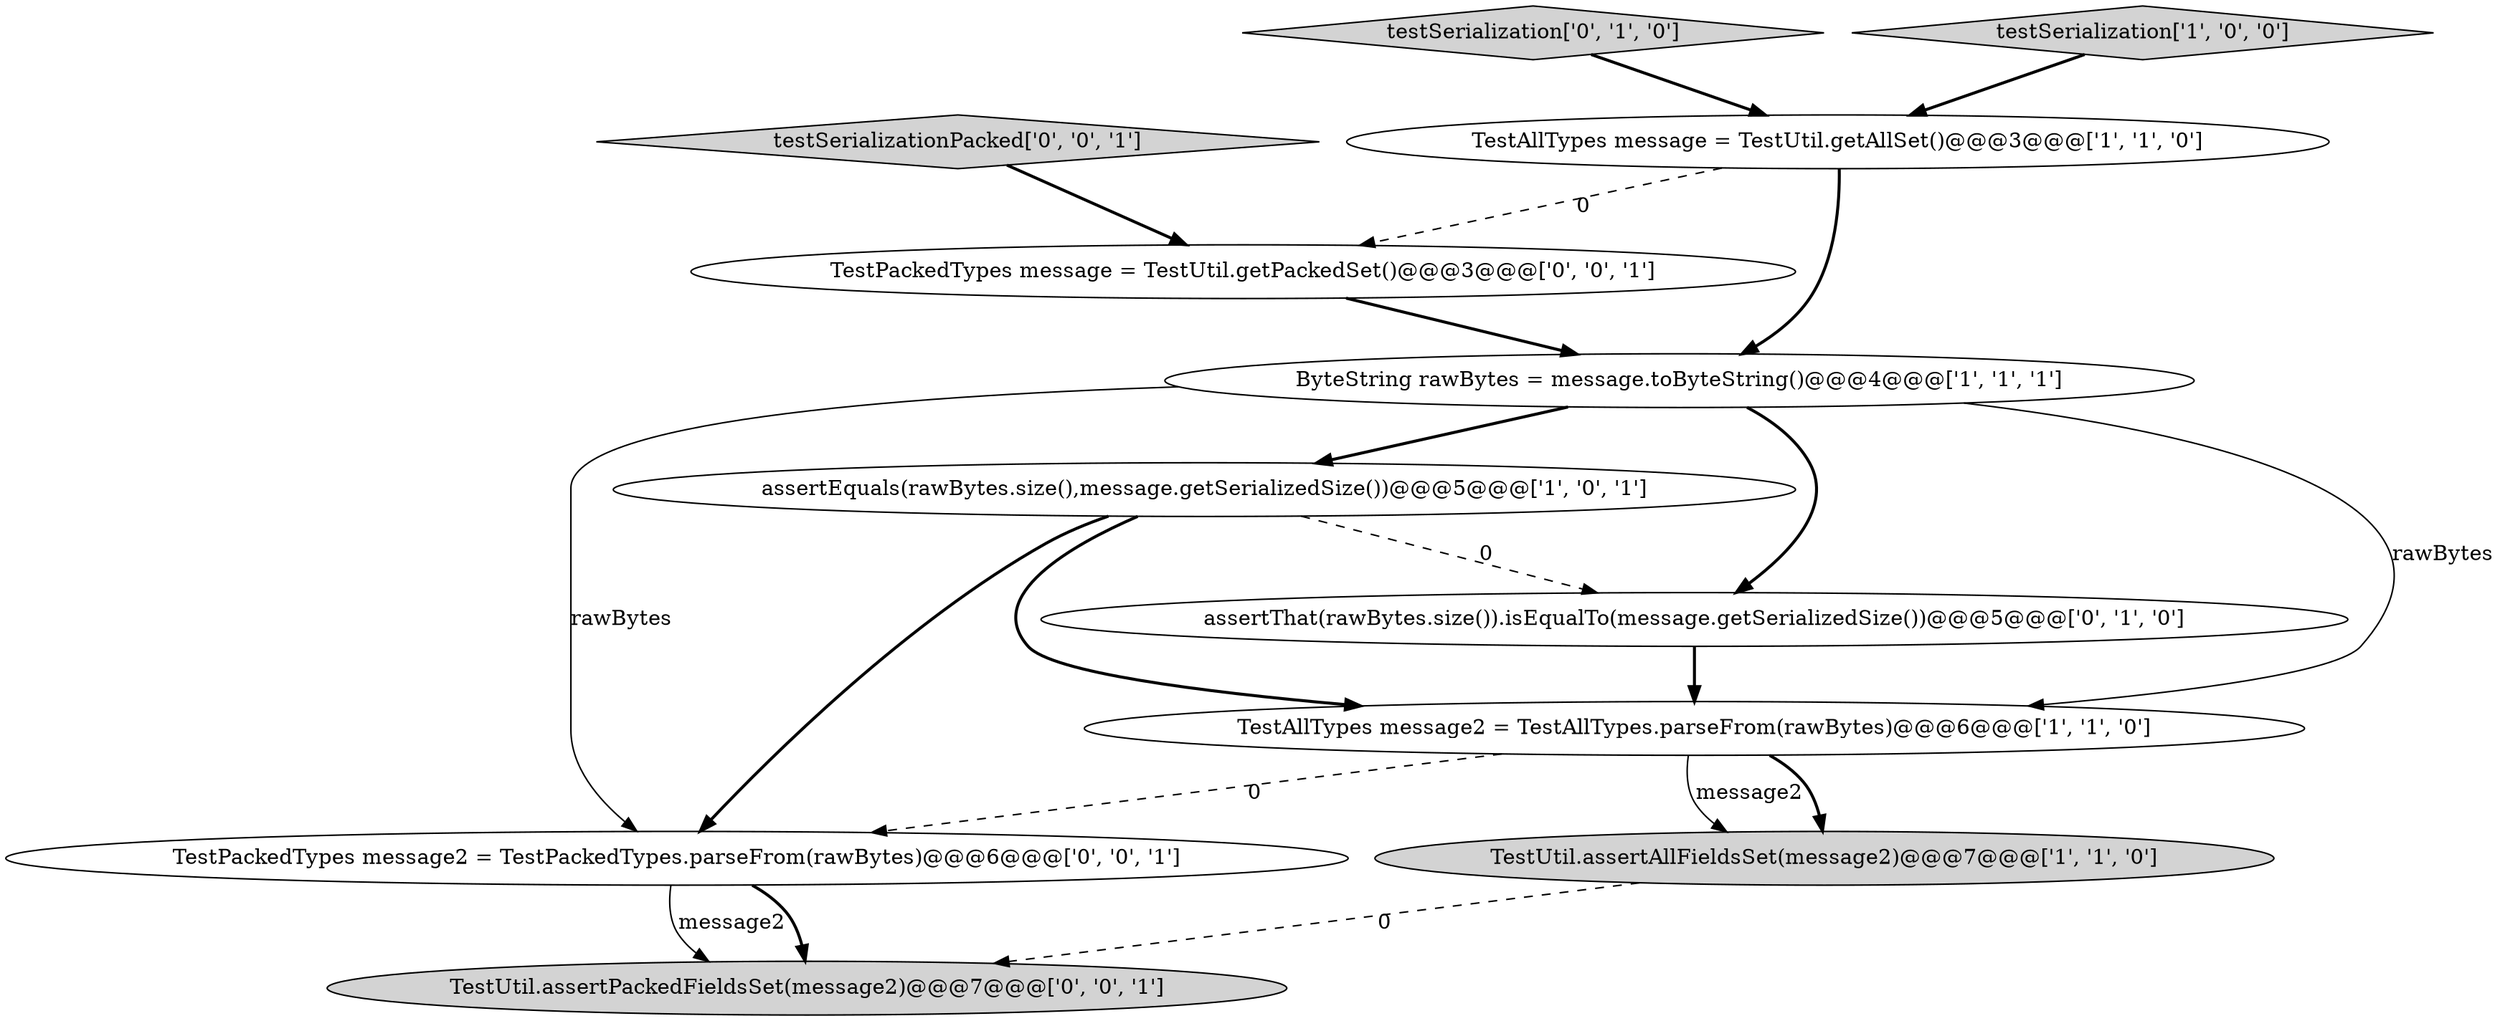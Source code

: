 digraph {
10 [style = filled, label = "TestPackedTypes message = TestUtil.getPackedSet()@@@3@@@['0', '0', '1']", fillcolor = white, shape = ellipse image = "AAA0AAABBB3BBB"];
5 [style = filled, label = "assertEquals(rawBytes.size(),message.getSerializedSize())@@@5@@@['1', '0', '1']", fillcolor = white, shape = ellipse image = "AAA0AAABBB1BBB"];
0 [style = filled, label = "TestAllTypes message2 = TestAllTypes.parseFrom(rawBytes)@@@6@@@['1', '1', '0']", fillcolor = white, shape = ellipse image = "AAA0AAABBB1BBB"];
7 [style = filled, label = "testSerialization['0', '1', '0']", fillcolor = lightgray, shape = diamond image = "AAA0AAABBB2BBB"];
8 [style = filled, label = "testSerializationPacked['0', '0', '1']", fillcolor = lightgray, shape = diamond image = "AAA0AAABBB3BBB"];
4 [style = filled, label = "TestAllTypes message = TestUtil.getAllSet()@@@3@@@['1', '1', '0']", fillcolor = white, shape = ellipse image = "AAA0AAABBB1BBB"];
1 [style = filled, label = "TestUtil.assertAllFieldsSet(message2)@@@7@@@['1', '1', '0']", fillcolor = lightgray, shape = ellipse image = "AAA0AAABBB1BBB"];
2 [style = filled, label = "ByteString rawBytes = message.toByteString()@@@4@@@['1', '1', '1']", fillcolor = white, shape = ellipse image = "AAA0AAABBB1BBB"];
11 [style = filled, label = "TestUtil.assertPackedFieldsSet(message2)@@@7@@@['0', '0', '1']", fillcolor = lightgray, shape = ellipse image = "AAA0AAABBB3BBB"];
6 [style = filled, label = "assertThat(rawBytes.size()).isEqualTo(message.getSerializedSize())@@@5@@@['0', '1', '0']", fillcolor = white, shape = ellipse image = "AAA1AAABBB2BBB"];
3 [style = filled, label = "testSerialization['1', '0', '0']", fillcolor = lightgray, shape = diamond image = "AAA0AAABBB1BBB"];
9 [style = filled, label = "TestPackedTypes message2 = TestPackedTypes.parseFrom(rawBytes)@@@6@@@['0', '0', '1']", fillcolor = white, shape = ellipse image = "AAA0AAABBB3BBB"];
2->6 [style = bold, label=""];
6->0 [style = bold, label=""];
4->10 [style = dashed, label="0"];
5->0 [style = bold, label=""];
0->1 [style = solid, label="message2"];
9->11 [style = solid, label="message2"];
10->2 [style = bold, label=""];
7->4 [style = bold, label=""];
9->11 [style = bold, label=""];
5->9 [style = bold, label=""];
5->6 [style = dashed, label="0"];
0->9 [style = dashed, label="0"];
1->11 [style = dashed, label="0"];
3->4 [style = bold, label=""];
0->1 [style = bold, label=""];
8->10 [style = bold, label=""];
2->0 [style = solid, label="rawBytes"];
4->2 [style = bold, label=""];
2->5 [style = bold, label=""];
2->9 [style = solid, label="rawBytes"];
}
